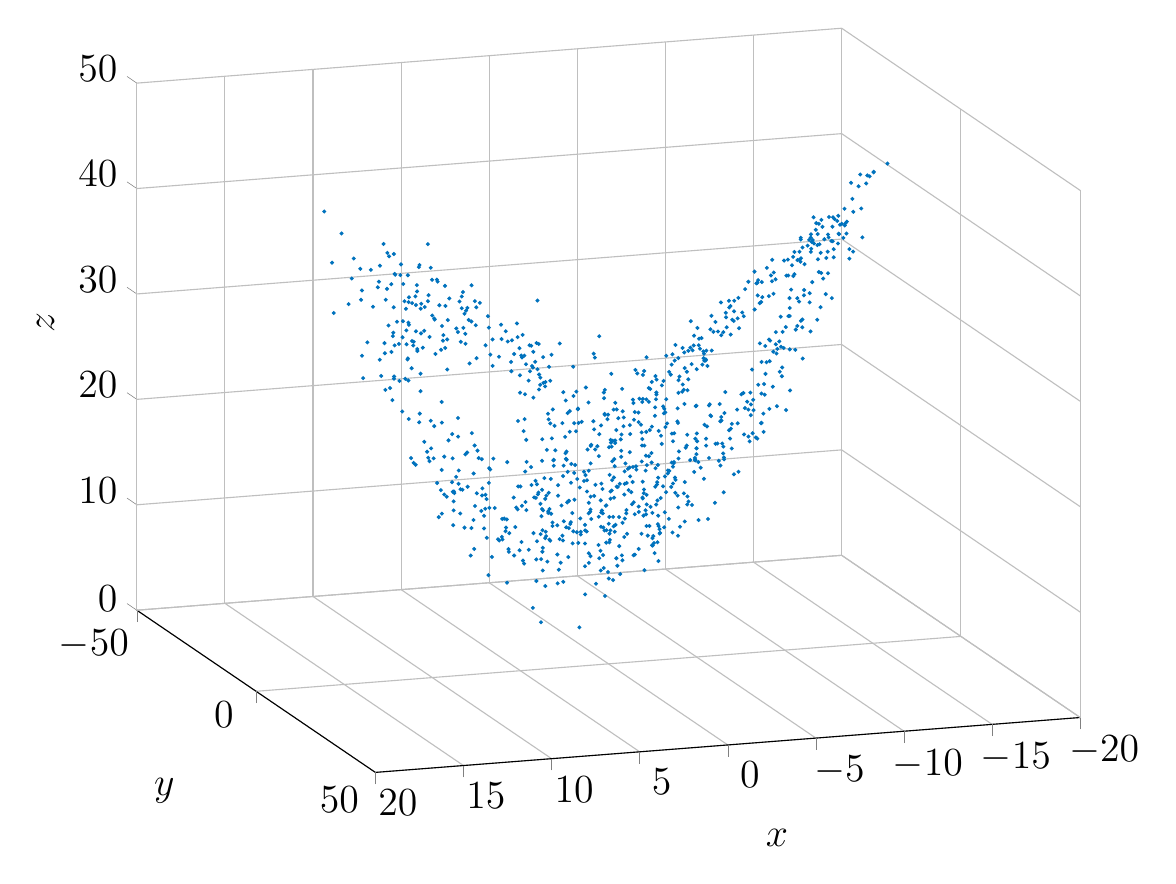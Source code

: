 % This file was created by matlab2tikz.
%
%The latest EFupdates can be retrieved from
%  http://www.mathworks.com/matlabcentral/fileexchange/22022-matlab2tikz-matlab2tikz
%where you can also make suggestions and rate matlab2tikz.
%
\definecolor{mycolor1}{rgb}{0.0,0.447,0.741}%
%
\begin{tikzpicture}

\begin{axis}[%
width=4.717in,
height=3.721in,
at={(0.791in,0.502in)},
scale only axis,
xmin=-20,
xmax=20,
tick align=outside,
xlabel={$x$},
xlabel style = {font = \Large},
xmajorgrids,
ymin=-50,
ymax=50,
ylabel={$y$},
ylabel style = {font = \Large},
ymajorgrids,
zmin=0,
zmax=50,
zlabel={$z$},
zlabel style = {font = \Large},
zmajorgrids,
view={161.3}{18.0},
axis background/.style={fill=white},
axis x line*=bottom,
axis y line*=left,
axis z line*=left,
ticklabel style={font=\Large},legend style={font=\Large},title style={font=\Large}
]
\addplot3[only marks,mark=*,mark options={},mark size=0.5pt,color=mycolor1] plot table[row sep=crcr]{%
9.023	13.789	19.946\\
-3.477	-5.28	15.971\\
11.938	18.26	22.763\\
-9.443	-5.779	32.204\\
4.604	7.829	13.921\\
-13.233	-23.34	18.758\\
8.965	14.534	18.115\\
-2.758	-5.32	7.703\\
8.677	5.862	30.526\\
-9.862	-4.328	34.341\\
13.089	14.141	31.92\\
2.366	-0.464	25.221\\
4.328	6.748	15.917\\
3.351	2.136	23.349\\
3.099	3.821	18.803\\
2.666	4.651	12.49\\
1.566	-1.897	25.74\\
-6.986	-9.472	22.143\\
1.433	1.539	17.84\\
5.317	6.802	20.41\\
-11.336	-13.586	27.897\\
-3.435	-6.34	10.041\\
12.312	21.073	19.092\\
-7.044	-12.036	14.789\\
-15.537	-16.327	35.879\\
5.319	-1.199	31.201\\
-8.07	-14.992	11.915\\
-13.357	-22.568	20.726\\
13.716	16.14	31.308\\
5.286	7.849	17.684\\
-8.125	-5.285	29.966\\
12.536	18.26	24.882\\
-0.019	-0.034	8.08\\
11.179	17.935	20.414\\
0.499	0.642	14.527\\
0.49	3.175	23.767\\
1.802	3.487	7.364\\
5.385	4.589	24.62\\
15.148	13.183	37.877\\
-11.524	-14.999	26.503\\
-4.187	-1.591	26.121\\
-0.285	-0.77	16.29\\
10.595	8.054	32.407\\
-12.149	-14.357	29.2\\
-6.782	-2.822	29.857\\
-6.898	-8.549	22.406\\
2.711	1.821	22.164\\
-2.633	-3.347	17.996\\
5.6	7.021	20.969\\
-12.124	-13.579	30.084\\
3.85	-0.132	27.626\\
2.184	-0.089	24.249\\
4.373	7.499	13.509\\
-5.857	-10.181	13.551\\
12.581	7.397	37.178\\
12.882	19.115	24.741\\
10.59	5.375	34.863\\
0.683	-0.996	22.179\\
17.042	22.997	32.86\\
-11.537	-20.19	17.4\\
0.97	1.165	16.238\\
-1.086	-1.253	16.743\\
-2.234	-3.822	13.535\\
-4.469	-6.504	17.511\\
-10.481	-16.617	20.145\\
-10.138	-4.876	34.404\\
-0.696	0.196	20.157\\
-4.768	0.016	29.127\\
-12.405	-21.023	19.591\\
-7.753	-10.667	21.992\\
0.274	0.539	6.56\\
2.463	4.195	19.827\\
10.808	14.305	25.403\\
15.023	19.404	31.108\\
11.522	20.001	17.731\\
12.283	16.19	27.149\\
-8.488	-14.323	16.267\\
16.25	8.123	44.196\\
-7.201	-10.2	20.991\\
4.079	6.645	14.631\\
-13.675	-10.51	36.881\\
12.929	10.774	34.971\\
-6.172	-8.586	19.734\\
-11.933	-7.473	35.777\\
4.88	-2.077	31.309\\
8.368	11.767	21.464\\
10.532	16.583	20.442\\
-14.567	-17.601	31.941\\
18.448	21.065	38.922\\
11.817	3.177	38.891\\
2.568	3.24	18.009\\
-2.585	-4.287	15.193\\
-0.691	1.194	22.631\\
10.676	16.82	20.536\\
10.651	15.894	22.17\\
1.251	0.433	20.556\\
3.698	1.957	24.507\\
-3.749	-6.706	11.549\\
10.794	0.234	39.081\\
-0.5	-0.765	13.004\\
-11.724	-15.825	25.918\\
4.488	0.222	28.373\\
-0.539	-1.586	19.106\\
-1.361	0.97	23.861\\
-5.758	-10.579	11.124\\
-2.473	-4.388	20.961\\
4.693	1.169	27.665\\
4.095	6.764	14.986\\
3.591	6.465	11.059\\
10.314	6.779	33.042\\
-16.523	-16.101	38.563\\
-13.444	-18.026	28.146\\
5.184	7.717	19.23\\
-12.239	-18.628	23.251\\
-6.221	-4.491	26.76\\
-6.261	-9.383	18.194\\
8.506	12.654	20.221\\
9.562	14.081	21.466\\
-9.341	-5.642	32.126\\
-1.624	-3.074	19.395\\
-2.156	-1.895	20.136\\
4.908	7.724	17.01\\
1.516	-3.593	27.836\\
10.668	18.43	17.145\\
3.143	5.177	21.178\\
4.501	-2.774	31.362\\
-1.329	-2.304	14.058\\
7.062	12.594	13.135\\
2.119	-4.791	29.931\\
-5.867	-2.351	28.586\\
0.973	5.657	26.986\\
0.193	-1.711	22.383\\
11.765	6.182	36.518\\
-8.518	-0.198	35.261\\
3.603	6.104	13.243\\
-0.292	0.12	17.667\\
-4.943	-6.984	18.435\\
4.716	-3.573	32.354\\
-11.214	-2.243	38.451\\
2.02	3.326	13.303\\
-4.717	-3.314	24.883\\
-7.505	-2.958	31.103\\
4.434	5.871	19.105\\
11.452	14.745	26.646\\
-11.062	-19.363	16.95\\
4.282	-0.442	28.741\\
-12.118	-15.191	28.034\\
-1.412	5.507	29.743\\
14.019	10.174	37.924\\
1.35	2.443	10.768\\
4.964	9.093	10.908\\
-9.581	-2.666	35.191\\
-4.635	-3.299	24.706\\
16.182	18.428	35.435\\
5.046	9.012	11.977\\
2.028	3.155	14.543\\
-11.051	-7.077	34.298\\
9.268	15.143	18.044\\
0.702	1.289	10.313\\
-0.032	-0.144	13.259\\
10.068	18.069	14.993\\
3.4	5.805	13.498\\
8.095	4.492	30.737\\
-1.921	-0.599	22.339\\
8.243	13.195	17.892\\
-10.591	-14.069	25.098\\
1.011	1.967	17.419\\
-13.049	-14.392	31.551\\
-8.848	-13.649	19.517\\
11.128	5.165	36.09\\
-3.016	0.122	26.043\\
-4.174	-7.519	11.254\\
12.603	8.174	36.577\\
-5.577	-9.197	15.106\\
1.432	4.229	23.85\\
-1.378	0.508	23.055\\
-5.745	-2.393	28.299\\
-12.18	-6.509	37.08\\
-5.281	-9.903	9.942\\
-14.36	-14.203	35.041\\
-8.267	-14.156	15.554\\
-0.844	5.034	28.545\\
0.513	1.003	14.765\\
-5.431	-7.758	18.607\\
7.736	14.594	10.953\\
3.527	-3.174	30.311\\
-5.837	-6.534	22.683\\
-2.857	-1.65	22.903\\
5.771	7.685	20.179\\
-1.489	3.938	28.193\\
1.605	1.57	18.674\\
-3.097	-5.264	13.683\\
-3.69	-6.443	12.585\\
8.329	11.916	21.363\\
6.627	-1.601	33.599\\
8.385	0.396	34.886\\
-4.472	-4.068	23.029\\
7.442	13.193	13.624\\
0.59	1.356	17.385\\
5.478	8.2	18.939\\
5.364	0.042	30.097\\
-7.98	-11.638	20.258\\
5.013	7.676	18.094\\
-13.334	-6.055	39.724\\
-0.365	-0.543	12.919\\
-12.593	-13.893	30.912\\
-11.646	-6.838	35.735\\
-4.755	0.567	29.672\\
2.904	4.702	16.543\\
7.302	-2.112	35.033\\
-1.545	1.551	25.192\\
-5.856	-9.032	17.184\\
-5.155	-0.262	29.514\\
-12.468	-6.904	37.343\\
-14.206	-3.281	43.275\\
7.859	13.58	14.913\\
-1.178	-2.106	11.55\\
-7.939	-11.377	20.638\\
-0.897	-3.775	24.068\\
4.179	-2.265	30.415\\
-4.617	-6.801	17.372\\
-6.27	-9.403	18.186\\
-8.154	-11.632	20.937\\
-6.428	-1.581	30.453\\
-5.196	-9.142	12.753\\
6.971	-2.444	34.772\\
0.587	1.099	9.102\\
7.306	12.387	15.253\\
-16.522	-10.939	42.79\\
7.047	3.454	29.713\\
-5.747	0.256	31.03\\
-13.891	-10.595	37.285\\
-7.871	-12.452	17.962\\
-11.773	-9.028	34.039\\
-3.368	-1.967	23.682\\
5.686	1.133	29.557\\
12.643	9.529	35.48\\
-3.59	-2.72	22.964\\
12.349	5.188	38.436\\
-3.688	-6.561	11.764\\
-2.712	-4.488	13.524\\
-11.718	-9.086	33.863\\
4.012	-1.115	29.003\\
-1.179	-1.889	13.334\\
-6.537	2.197	33.927\\
-6.263	-9.952	17.063\\
-14.929	-4.736	43.747\\
-4.943	-4.682	23.292\\
12.281	6.9	36.971\\
-12.126	-5.459	37.797\\
0.935	3.058	22.374\\
1.738	2.979	12.102\\
-6.102	-8.678	19.231\\
-9.097	1.411	37.363\\
1.774	3.237	9.986\\
8.845	13.746	19.297\\
-12.477	-19.49	22.66\\
6.556	10.333	17.095\\
-0.17	0.257	17.442\\
8.76	15.814	13.714\\
1.461	3.324	21.375\\
2.452	2.512	19.668\\
4.844	8.121	14.558\\
8.549	3.128	32.906\\
-10.309	-16.48	19.709\\
-4.421	-5.623	19.673\\
4.921	8.635	12.604\\
-9.423	-17.042	14.134\\
11.141	15.211	24.992\\
0.191	0.517	15.142\\
1.48	2.662	11.087\\
-2.563	-3.384	17.482\\
14.42	15.512	33.856\\
-2.494	-4.165	14.813\\
-13.337	-10.084	36.513\\
-8.401	-13.977	16.715\\
14.224	8.815	39.46\\
4.55	2.13	26.172\\
-13.623	-15.227	32.095\\
-12.001	-16.359	26.005\\
-11.49	-12.704	29.484\\
9.185	15.654	16.452\\
-16.238	-10.464	42.52\\
11.94	10.358	33.137\\
-1.94	-3.336	13.421\\
-4.476	-1.122	27.303\\
-6.317	-9.52	18.831\\
-5.476	2.678	32.717\\
-14.084	-10.17	38.068\\
-1.0	-1.821	9.88\\
-14.036	-11.44	36.869\\
-4.955	-7.264	17.717\\
7.233	-3.979	36.242\\
-7.284	0.616	33.86\\
-2.807	-4.74	14.027\\
3.94	0.48	27.055\\
-5.566	-9.538	13.98\\
-13.286	-19.844	25.007\\
7.963	-0.341	34.752\\
-4.677	-7.515	15.344\\
-4.704	-1.889	26.806\\
4.304	7.334	13.37\\
3.409	-2.223	29.195\\
-1.396	-1.873	16.013\\
-7.65	2.126	35.58\\
2.113	3.545	17.551\\
12.544	11.002	33.885\\
-3.116	-4.957	17.932\\
12.647	9.731	35.307\\
-0.112	-0.235	11.708\\
-0.303	0.342	18.764\\
-3.312	-6.042	10.56\\
-9.988	-6.555	32.576\\
-5.228	0.384	30.284\\
12.023	6.483	36.789\\
2.599	4.431	13.591\\
10.612	5.309	34.959\\
4.077	0.967	26.711\\
12.404	4.345	39.16\\
10.123	15.71	20.533\\
-1.845	-2.072	18.184\\
11.575	8.214	34.367\\
-15.108	-20.549	29.944\\
5.867	5.396	24.636\\
11.429	4.152	37.457\\
1.288	1.882	14.887\\
-7.551	-4.566	29.548\\
-1.464	3.601	27.769\\
3.629	2.385	23.647\\
-12.389	-18.726	23.622\\
10.892	18.286	18.491\\
11.299	18.541	19.734\\
6.339	11.464	12.097\\
5.43	3.019	26.899\\
-1.181	-2.088	15.587\\
4.668	-0.766	29.73\\
-0.257	2.223	23.609\\
13.819	6.265	40.534\\
13.282	13.858	32.732\\
4.878	7.909	15.858\\
-2.787	-4.627	14.953\\
13.528	9.876	37.104\\
-12.715	-9.104	36.021\\
10.406	9.275	30.707\\
-11.997	-8.139	35.331\\
-0.08	0.226	16.376\\
11.792	19.278	20.353\\
-15.731	-16.459	36.24\\
15.469	10.195	41.054\\
4.003	-1.935	29.826\\
-10.338	-2.773	36.482\\
-12.796	-18.551	25.313\\
-3.348	0.677	27.372\\
4.388	6.365	17.513\\
2.941	-8.053	33.605\\
5.613	-1.612	32.029\\
-10.309	-17.503	17.531\\
14.199	17.24	31.338\\
-9.743	-2.731	35.435\\
9.119	0.635	35.947\\
-8.897	0.638	36.502\\
1.726	2.98	13.344\\
-0.664	-2.109	20.533\\
0.161	0.344	12.751\\
-2.758	-4.635	13.11\\
-5.647	-1.951	28.606\\
-1.453	-2.644	17.901\\
0.407	0.716	10.48\\
2.353	1.129	22.503\\
-1.996	-3.689	9.536\\
-9.485	-13.516	22.384\\
-3.396	-5.387	17.29\\
-13.338	-17.85	28.059\\
3.498	4.688	18.126\\
-1.436	-4.898	25.14\\
12.483	13.402	31.215\\
3.753	6.875	10.479\\
-11.335	-18.798	19.373\\
-5.802	-3.502	27.092\\
-3.499	-2.61	22.91\\
-5.987	-3.43	27.575\\
0.607	1.214	15.773\\
-0.596	-1.104	9.779\\
6.466	1.844	30.261\\
-3.871	-7.04	10.844\\
-9.936	-16.56	17.918\\
6.21	8.96	19.017\\
-3.513	0.126	26.998\\
-11.891	-11.974	31.303\\
6.669	0.665	31.746\\
-13.142	-15.138	30.918\\
12.663	11.171	33.984\\
-7.07	-9.504	21.186\\
2.79	1.28	23.392\\
-14.411	-13.101	36.221\\
-9.756	-14.896	20.706\\
7.907	0.925	33.648\\
-14.906	-18.088	32.325\\
-1.228	-1.466	16.776\\
-8.034	-3.3	31.779\\
0.726	-0.235	20.393\\
5.45	5.784	22.847\\
-9.05	-5.601	31.571\\
-5.969	-10.529	13.004\\
9.671	-0.211	37.482\\
-3.509	-6.615	9.031\\
-9.424	-5.142	32.766\\
3.246	5.169	20.018\\
-8.257	-13.309	17.777\\
-15.197	-10.034	40.589\\
-1.04	4.4	28.092\\
13.984	13.066	35.247\\
-0.384	-1.791	20.662\\
-0.889	-1.688	8.147\\
-12.17	-2.818	39.788\\
1.515	1.532	18.335\\
-7.055	-2.593	30.611\\
2.487	4.078	16.523\\
-16.636	-21.917	32.897\\
0.495	1.148	16.831\\
8.079	1.052	33.84\\
14.241	12.966	35.948\\
4.073	4.248	21.482\\
-8.931	-1.714	34.789\\
11.644	5.076	37.157\\
4.127	6.29	19.05\\
1.101	0.657	19.262\\
-4.638	-6.798	17.494\\
-10.595	-15.471	22.716\\
0.234	0.583	15.12\\
17.667	14.588	42.601\\
9.927	16.717	17.508\\
-16.853	-21.92	33.537\\
-12.46	-9.861	34.774\\
-7.294	-1.263	32.295\\
4.773	7.365	16.447\\
1.002	2.724	21.191\\
-3.833	-7.379	8.115\\
-4.583	-6.846	17.057\\
11.29	18.082	20.582\\
4.663	7.897	13.744\\
-10.342	-7.25	32.65\\
-2.052	-3.462	17.626\\
4.98	8.35	14.24\\
8.427	-0.231	35.433\\
-12.511	-6.773	37.536\\
-2.845	3.196	29.344\\
15.416	20.346	31.126\\
-0.871	-1.691	16.709\\
3.816	6.736	11.908\\
-13.616	-16.267	30.884\\
-1.054	-2.657	20.746\\
-2.338	-4.727	22.803\\
-2.215	1.77	26.728\\
2.282	4.662	4.474\\
3.707	2.277	24.022\\
1.804	-1.373	25.433\\
7.262	2.091	31.479\\
0.154	3.275	24.647\\
10.618	3.004	36.816\\
-0.355	-0.288	15.67\\
4.375	7.033	16.126\\
4.234	-0.387	28.597\\
-12.607	-3.871	39.878\\
-9.887	-12.872	24.646\\
2.819	-3.102	29.211\\
-13.8	-7.795	39.364\\
-1.299	-2.5	18.459\\
2.296	2.573	18.805\\
12.447	18.635	23.984\\
8.279	0.78	34.403\\
-11.252	-15.566	24.849\\
-15.156	-15.751	35.485\\
5.006	6.969	18.757\\
17.197	7.848	46.353\\
12.071	16.101	26.599\\
-4.218	-7.026	14.653\\
-2.396	-3.382	16.444\\
12.704	15.047	29.836\\
-10.626	-18.085	17.708\\
-13.025	-17.718	27.284\\
9.028	15.689	15.548\\
-2.911	-5.634	23.844\\
-2.22	-3.766	14.052\\
5.838	-1.922	32.639\\
-6.992	-10.733	18.141\\
0.506	-0.319	19.72\\
-5.79	-2.912	27.788\\
7.455	13.131	13.873\\
-3.052	-5.402	11.855\\
9.863	13.578	23.425\\
12.998	18.781	25.646\\
0.899	-2.843	25.894\\
-2.133	-1.599	20.795\\
-4.445	0.627	29.214\\
-15.894	-8.926	42.894\\
0.767	6.821	28.663\\
0.4	0.758	13.109\\
8.108	14.075	14.927\\
13.179	17.974	27.399\\
-6.912	-9.734	20.12\\
-5.091	-8.621	13.973\\
-0.645	-1.338	16.522\\
-13.566	-18.964	27.24\\
16.351	13.14	40.7\\
-8.256	-4.306	31.238\\
6.827	11.353	15.611\\
11.237	13.055	28.316\\
-3.925	5.503	32.843\\
2.756	2.79	20.15\\
1.281	2.225	14.25\\
2.035	3.386	13.06\\
-5.881	-10.423	12.758\\
13.047	10.197	35.772\\
10.907	16.668	21.723\\
-14.377	-10.365	38.547\\
14.073	13.532	35.002\\
-1.128	-2.869	21.17\\
-14.363	-21.403	26.371\\
-14.018	-15.366	32.98\\
-4.089	-6.56	16.234\\
4.085	6.405	22.905\\
-10.657	-12.997	26.767\\
-0.189	-0.549	15.561\\
-15.082	-17.024	33.982\\
11.076	9.259	32.262\\
-13.711	-12.327	35.311\\
6.44	11.096	14.105\\
13.056	2.132	41.859\\
3.553	-0.201	27.165\\
9.978	6.08	33.013\\
12.956	2.978	41.131\\
-11.127	-1.63	38.721\\
-1.601	-2.252	15.727\\
-5.989	-3.53	27.456\\
7.658	0.887	33.252\\
-7.311	-11.865	16.75\\
11.374	19.08	18.97\\
12.639	11.488	33.613\\
-2.532	1.438	26.861\\
-2.587	-4.269	15.546\\
2.445	-0.87	25.954\\
-2.698	0.124	25.407\\
-11.0	-14.995	24.871\\
-17.437	-22.376	34.74\\
9.9	-1.397	38.652\\
12.181	19.723	21.103\\
11.262	8.177	33.731\\
4.701	7.285	16.294\\
-1.898	-3.523	9.506\\
-9.34	-13.282	22.31\\
-14.059	-22.455	23.676\\
13.515	11.17	35.933\\
3.827	5.974	21.674\\
-0.346	-0.664	7.799\\
14.42	9.795	39.103\\
0.489	3.416	24.23\\
11.198	17.894	20.568\\
-7.613	1.036	34.717\\
0.384	0.468	14.394\\
3.689	4.125	20.421\\
-14.021	-8.83	39.021\\
-2.26	0.199	24.593\\
11.858	8.977	34.273\\
9.688	-0.406	37.645\\
0.011	-5.638	28.186\\
0.042	-5.902	28.523\\
-8.516	-14.466	16.069\\
-3.492	-5.806	13.758\\
4.885	-0.486	29.809\\
3.899	-0.299	27.91\\
14.363	19.634	28.834\\
14.994	20.17	30.075\\
-4.066	-6.179	20.981\\
6.421	11.549	12.409\\
9.124	3.609	33.56\\
-10.031	-14.635	22.171\\
3.412	5.493	16.308\\
-1.79	0.94	24.751\\
2.748	3.181	19.062\\
12.404	11.486	33.061\\
-10.996	-13.481	27.155\\
9.201	-0.584	36.963\\
8.027	11.014	22.205\\
-1.625	-1.733	18.2\\
5.408	9.669	12.101\\
13.292	7.125	38.84\\
-0.45	-0.718	12.368\\
9.066	3.841	33.246\\
4.667	6.623	18.139\\
-4.445	-5.317	20.477\\
10.776	16.752	21.063\\
9.482	14.816	19.689\\
-5.425	-3.117	26.765\\
-2.458	-3.834	14.776\\
-1.662	-2.157	16.703\\
-6.933	-10.325	18.87\\
-0.943	-3.535	23.473\\
8.789	13.814	18.906\\
8.17	-1.196	35.726\\
3.915	6.0	20.788\\
5.283	9.041	13.708\\
6.806	10.504	18.281\\
5.518	9.313	14.552\\
2.912	4.917	14.011\\
-7.349	-2.438	31.313\\
4.491	5.309	20.662\\
-0.035	1.504	21.383\\
-4.947	-1.702	27.526\\
9.129	17.105	12.235\\
15.566	19.677	32.361\\
-2.591	-4.469	13.035\\
7.527	12.631	15.851\\
12.123	2.572	39.869\\
-11.717	-16.134	25.434\\
3.947	-0.627	28.365\\
-1.381	-1.358	18.234\\
0.857	-2.044	24.592\\
0.593	1.033	10.961\\
-3.416	1.228	28.131\\
0.963	-0.09	20.889\\
-12.2	-5.35	38.025\\
-17.817	-14.688	42.876\\
16.809	20.825	34.624\\
-2.474	-4.422	11.341\\
6.628	11.669	13.428\\
9.109	14.273	19.357\\
-7.606	-14.448	10.528\\
4.064	-2.372	30.343\\
-0.148	-0.318	12.594\\
13.941	19.264	28.007\\
-0.371	-1.855	20.913\\
0.707	3.686	24.288\\
1.821	3.171	18.075\\
-2.736	-2.02	21.835\\
-0.806	-1.465	10.838\\
-1.169	1.821	24.864\\
4.297	6.656	17.806\\
-8.465	-0.541	34.908\\
-4.179	-6.317	21.286\\
-6.248	-11.181	12.537\\
2.814	4.722	14.361\\
-1.792	1.145	25.071\\
13.136	12.361	33.925\\
-11.281	-6.405	35.359\\
11.619	16.974	23.781\\
1.269	1.822	15.089\\
-7.005	0.962	33.686\\
-3.467	-5.321	15.738\\
-6.057	-0.764	30.589\\
12.796	19.46	23.885\\
-12.09	-4.448	38.487\\
9.991	2.888	35.761\\
-10.205	-15.684	20.867\\
-15.324	-14.155	37.421\\
-5.879	3.676	34.083\\
-4.843	-8.949	10.456\\
-2.279	-4.194	9.954\\
-1.386	-2.464	11.777\\
-11.832	-18.522	21.904\\
1.332	2.355	16.398\\
-10.447	-18.04	16.967\\
-2.826	-4.933	11.949\\
-0.116	-2.515	23.308\\
9.056	12.457	22.621\\
-4.292	-6.802	16.738\\
-11.788	-19.641	19.637\\
11.341	5.242	36.441\\
4.173	6.758	15.82\\
7.993	-1.973	36.003\\
5.846	11.483	7.834\\
14.954	16.708	33.978\\
10.151	5.175	34.169\\
3.211	-0.706	27.16\\
9.265	12.317	23.816\\
2.731	4.353	14.467\\
1.372	1.882	15.748\\
7.054	2.555	30.646\\
-14.787	-21.7	27.378\\
1.01	5.496	26.716\\
11.32	3.281	37.9\\
10.708	5.207	35.234\\
-2.63	-4.386	19.689\\
2.246	3.93	12.365\\
-11.825	-7.354	35.656\\
-1.057	-1.965	9.378\\
14.555	17.636	31.868\\
-11.277	-19.124	18.456\\
3.92	5.99	20.229\\
-2.199	1.225	25.977\\
3.552	5.067	17.198\\
7.883	13.554	15.158\\
-4.584	-4.994	21.639\\
-14.872	-20.957	28.673\\
2.34	4.01	13.405\\
4.323	4.121	22.503\\
-12.429	-4.899	38.805\\
12.211	9.472	34.595\\
9.324	11.604	24.883\\
3.127	-1.813	28.307\\
15.751	12.961	39.467\\
-6.236	-9.863	17.211\\
-10.956	-16.824	21.624\\
1.468	2.526	14.865\\
1.92	0.564	22.406\\
-0.109	0.754	19.324\\
-11.917	-15.029	27.63\\
-3.813	-5.861	19.468\\
-5.574	-8.166	19.75\\
3.352	5.699	13.015\\
10.213	12.343	26.551\\
-11.061	-16.524	22.557\\
6.217	9.646	17.282\\
1.592	2.61	13.169\\
-6.3	-3.285	28.396\\
-6.519	-10.515	16.676\\
2.787	4.013	16.457\\
10.699	-0.195	39.199\\
2.65	4.382	15.322\\
-7.946	-11.773	20.161\\
-5.486	-7.777	18.799\\
-7.911	-11.521	20.233\\
5.562	5.502	23.646\\
-11.524	0.81	40.982\\
-8.825	-13.871	19.03\\
-6.722	-11.01	16.044\\
-1.735	-0.17	22.679\\
13.898	21.848	24.05\\
-3.374	-6.131	10.743\\
7.426	12.203	16.548\\
-5.403	-9.961	10.773\\
-4.851	-7.741	15.635\\
12.164	6.185	37.306\\
-2.754	-0.443	24.681\\
0.96	1.834	8.007\\
-0.592	-1.076	9.757\\
-11.116	-4.701	36.436\\
4.673	-0.069	29.018\\
-4.54	0.77	29.521\\
-5.044	0.706	30.292\\
2.352	0.22	24.126\\
15.792	9.838	42.018\\
3.752	6.25	14.596\\
-15.362	-8.647	41.975\\
-15.0	-14.186	36.614\\
-12.651	-8.467	36.433\\
-0.752	-1.14	13.651\\
-10.05	-15.625	20.408\\
4.864	-0.35	29.637\\
-14.716	-9.781	39.75\\
8.645	13.905	18.059\\
-10.343	-15.75	21.275\\
5.628	-0.667	31.214\\
-3.441	-4.736	17.687\\
0.284	0.413	12.75\\
-2.428	-4.015	18.265\\
-16.423	-20.327	34.073\\
14.635	8.476	40.58\\
12.821	5.067	39.437\\
-10.933	-19.004	17.128\\
-2.73	-0.078	25.178\\
-11.419	-15.277	25.775\\
13.037	17.172	28.075\\
8.599	2.667	33.403\\
-0.069	-0.157	11.486\\
-9.787	-17.778	14.215\\
-8.832	-14.284	18.027\\
-0.625	1.745	23.559\\
-5.877	-6.591	22.703\\
-6.239	-10.188	15.822\\
1.686	-0.092	23.056\\
7.6	12.44	16.681\\
-4.567	2.117	30.867\\
-3.974	-6.511	15.322\\
-11.715	-5.245	37.165\\
-11.229	-7.591	34.206\\
-2.366	-1.66	21.439\\
-0.199	-3.335	24.664\\
-3.104	-4.94	18.833\\
9.093	15.01	17.541\\
13.238	13.68	32.811\\
-14.967	-12.756	37.836\\
-5.881	-3.327	27.478\\
-14.576	-13.671	36.08\\
-11.062	-15.902	23.62\\
11.006	15.934	23.373\\
2.559	6.082	25.494\\
-3.288	2.528	29.322\\
0.539	0.819	13.201\\
13.718	13.466	34.206\\
1.595	2.774	16.988\\
4.615	7.769	14.328\\
-3.853	-6.999	10.782\\
0.357	0.656	9.242\\
-6.828	0.665	33.16\\
5.783	1.996	28.817\\
-1.034	-0.905	17.984\\
-12.502	-4.167	39.471\\
-2.725	-4.435	18.715\\
15.986	14.352	38.823\\
-3.57	-5.867	14.13\\
10.011	13.938	23.314\\
9.584	-4.936	40.298\\
-4.555	-7.376	15.058\\
-3.808	-6.253	14.267\\
3.084	5.022	14.129\\
-11.782	-15.425	26.677\\
12.463	2.07	40.82\\
-5.984	0.621	31.752\\
4.488	6.619	17.254\\
-11.24	-17.567	21.368\\
-2.939	-5.275	10.969\\
1.738	2.98	13.866\\
-14.255	-16.144	32.742\\
1.504	2.848	18.953\\
-0.065	-0.056	12.337\\
10.136	17.424	16.88\\
5.483	10.253	10.153\\
9.011	4.624	32.43\\
2.112	2.479	18.191\\
-11.063	-3.774	37.054\\
3.704	0.05	27.138\\
-12.264	-17.111	25.732\\
-8.537	-0.657	34.94\\
-3.02	-5.014	21.01\\
-0.318	-0.405	13.837\\
-12.269	-14.666	29.141\\
-15.323	-13.904	37.648\\
-3.937	1.967	29.754\\
-1.684	-2.586	14.52\\
12.852	19.383	24.207\\
3.236	5.16	14.739\\
-0.212	1.698	22.408\\
-0.233	-1.485	20.292\\
-7.999	-10.12	23.188\\
-10.16	-11.587	27.299\\
-4.207	-1.336	26.497\\
8.193	14.184	15.072\\
-11.856	-11.004	32.262\\
-4.569	-2.653	25.494\\
6.644	10.42	17.294\\
-13.104	-17.637	27.632\\
14.043	22.032	24.29\\
11.47	5.976	36.1\\
-4.33	-6.511	16.738\\
-3.528	-5.256	16.39\\
-6.769	0.606	33.016\\
-12.794	-6.842	38.054\\
0.176	0.346	11.579\\
-6.276	-10.01	16.944\\
-9.311	-14.636	19.353\\
-4.514	-8.049	11.93\\
-3.515	-1.76	24.378\\
4.59	8.258	11.57\\
-14.887	-15.555	35.005\\
-6.303	-9.693	17.582\\
-0.671	-2.186	20.763\\
-8.104	-13.628	16.106\\
-7.828	3.367	36.709\\
-3.351	-5.166	15.572\\
-4.927	-2.942	25.9\\
3.439	6.458	9.228\\
-1.859	-3.154	14.61\\
-3.296	-6.101	9.873\\
-5.525	-7.724	24.044\\
5.233	1.528	28.287\\
4.875	8.472	12.949\\
-5.329	-1.0	29.048\\
-1.32	-2.293	13.753\\
6.378	9.234	19.076\\
8.111	0.188	34.589\\
-8.958	-3.636	33.226\\
-15.748	-22.721	29.149\\
-10.683	-3.735	36.377\\
12.58	21.77	18.907\\
-13.786	-17.546	29.797\\
14.6	17.888	31.702\\
9.709	15.755	18.659\\
-0.597	-0.523	16.625\\
-11.238	-19.052	18.43\\
1.629	-0.833	24.232\\
10.389	18.941	14.542\\
9.551	2.169	35.529\\
-0.493	2.286	24.245\\
1.986	0.28	23.133\\
-14.949	-13.955	36.709\\
-0.036	0.067	13.941\\
8.69	4.252	32.149\\
-3.317	3.55	30.365\\
3.331	1.236	24.761\\
-0.171	-0.813	17.781\\
8.833	12.134	22.431\\
-3.612	-5.653	20.753\\
9.617	3.676	34.429\\
-14.803	-12.334	37.829\\
-1.223	0.046	21.65\\
-1.459	-1.701	17.33\\
6.749	-0.301	32.727\\
-2.786	-1.033	23.806\\
3.621	0.179	26.821\\
0.005	1.354	20.819\\
-14.385	-14.974	34.33\\
4.816	9.093	9.408\\
14.073	14.296	34.239\\
-9.88	-14.841	21.299\\
-10.883	-13.122	27.329\\
-3.23	-5.474	13.061\\
17.073	17.145	38.987\\
-3.827	-6.878	11.218\\
-4.649	2.921	31.707\\
4.911	-1.065	30.422\\
-16.511	-10.793	42.874\\
-6.884	-2.731	30.15\\
-1.131	0.601	22.59\\
5.974	9.32	17.569\\
-0.726	-0.041	19.537\\
-13.023	-6.523	38.758\\
12.413	19.832	21.822\\
7.758	12.728	16.717\\
-4.916	-8.3	14.308\\
-8.713	-16.081	12.665\\
-4.164	1.018	29.152\\
-7.786	-3.376	31.236\\
5.921	9.29	16.78\\
10.775	3.913	36.41\\
7.579	12.812	15.543\\
-1.043	-1.84	12.958\\
7.073	9.796	21.567\\
2.922	4.262	16.347\\
-8.693	-13.665	18.925\\
12.793	5.091	39.368\\
4.225	6.479	16.238\\
15.448	18.225	33.667\\
7.307	-1.455	34.55\\
6.03	-0.304	31.544\\
9.076	12.12	23.274\\
-6.762	-0.682	31.89\\
-3.578	1.32	28.504\\
3.01	5.387	11.35\\
-4.356	-2.858	24.699\\
-3.341	-6.191	9.841\\
5.1	2.664	26.648\\
-4.276	-5.025	20.515\\
14.198	22.088	24.764\\
-11.574	-5.432	36.745\\
-6.698	-9.22	20.393\\
-2.084	1.489	26.124\\
3.666	-3.098	30.44\\
-8.364	-13.621	17.426\\
10.197	6.082	33.45\\
-12.828	-14.869	30.41\\
-3.484	-3.72	20.613\\
-9.049	-15.184	16.914\\
5.155	7.654	17.593\\
-3.807	1.133	28.682\\
2.71	2.425	20.86\\
-3.707	-6.85	9.995\\
-9.135	-13.567	20.836\\
10.055	0.29	37.783\\
-4.229	-6.404	16.523\\
11.963	19.509	20.622\\
-4.641	-5.183	21.445\\
-1.091	2.166	25.245\\
0.039	0.069	8.73\\
-13.154	-9.59	36.539\\
-14.314	-9.395	39.195\\
11.262	17.584	21.407\\
10.256	7.293	32.425\\
1.467	-0.403	23.084\\
0.757	1.366	11.584\\
-0.671	-1.247	9.025\\
12.89	3.234	40.838\\
13.718	8.481	38.662\\
5.934	10.391	13.202\\
3.869	7.276	9.258\\
10.397	13.734	25.02\\
-6.843	-12.816	10.778\\
-4.177	-7.241	12.718\\
-15.42	-14.0	37.79\\
14.833	15.654	34.764\\
1.48	2.707	10.185\\
5.0	7.296	17.85\\
-3.477	-2.307	23.385\\
-3.071	0.387	26.5\\
13.337	12.176	34.583\\
0.734	1.338	14.259\\
-4.794	-7.569	15.883\\
-16.138	-11.195	41.752\\
5.26	10.579	6.259\\
13.503	15.839	31.072\\
12.385	11.291	33.215\\
-0.516	-7.688	29.83\\
-12.749	-8.059	36.982\\
-13.612	-12.782	34.639\\
-2.726	-3.223	18.84\\
-2.395	1.975	27.291\\
-15.784	-13.976	38.674\\
-7.718	-12.147	17.996\\
3.103	5.058	20.632\\
-6.619	0.256	32.475\\
};
\end{axis}
\end{tikzpicture}%